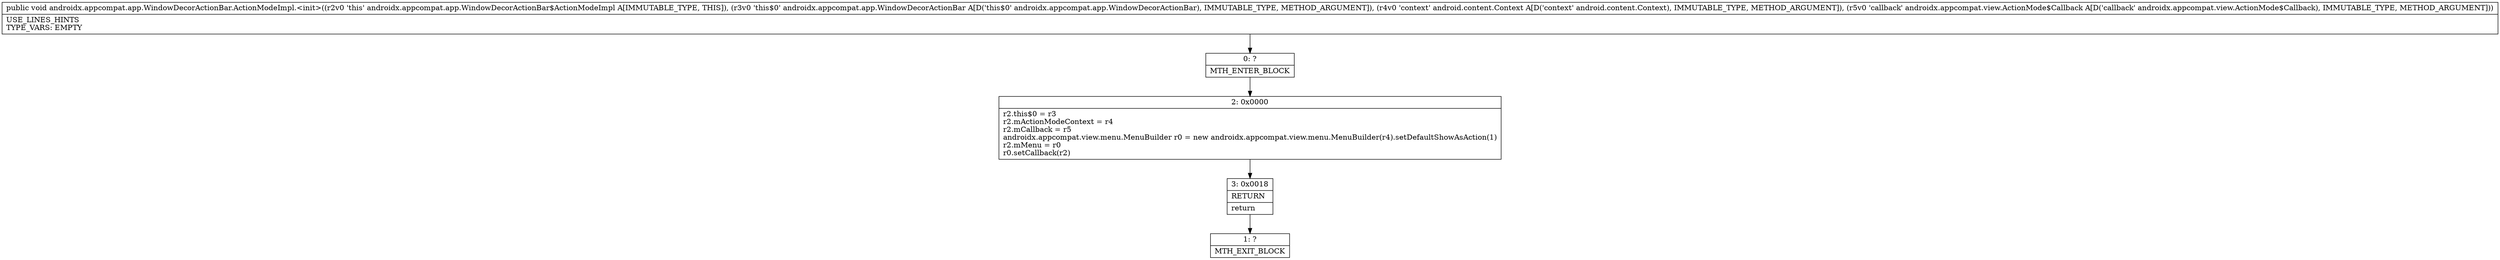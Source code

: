 digraph "CFG forandroidx.appcompat.app.WindowDecorActionBar.ActionModeImpl.\<init\>(Landroidx\/appcompat\/app\/WindowDecorActionBar;Landroid\/content\/Context;Landroidx\/appcompat\/view\/ActionMode$Callback;)V" {
Node_0 [shape=record,label="{0\:\ ?|MTH_ENTER_BLOCK\l}"];
Node_2 [shape=record,label="{2\:\ 0x0000|r2.this$0 = r3\lr2.mActionModeContext = r4\lr2.mCallback = r5\landroidx.appcompat.view.menu.MenuBuilder r0 = new androidx.appcompat.view.menu.MenuBuilder(r4).setDefaultShowAsAction(1)\lr2.mMenu = r0\lr0.setCallback(r2)\l}"];
Node_3 [shape=record,label="{3\:\ 0x0018|RETURN\l|return\l}"];
Node_1 [shape=record,label="{1\:\ ?|MTH_EXIT_BLOCK\l}"];
MethodNode[shape=record,label="{public void androidx.appcompat.app.WindowDecorActionBar.ActionModeImpl.\<init\>((r2v0 'this' androidx.appcompat.app.WindowDecorActionBar$ActionModeImpl A[IMMUTABLE_TYPE, THIS]), (r3v0 'this$0' androidx.appcompat.app.WindowDecorActionBar A[D('this$0' androidx.appcompat.app.WindowDecorActionBar), IMMUTABLE_TYPE, METHOD_ARGUMENT]), (r4v0 'context' android.content.Context A[D('context' android.content.Context), IMMUTABLE_TYPE, METHOD_ARGUMENT]), (r5v0 'callback' androidx.appcompat.view.ActionMode$Callback A[D('callback' androidx.appcompat.view.ActionMode$Callback), IMMUTABLE_TYPE, METHOD_ARGUMENT]))  | USE_LINES_HINTS\lTYPE_VARS: EMPTY\l}"];
MethodNode -> Node_0;Node_0 -> Node_2;
Node_2 -> Node_3;
Node_3 -> Node_1;
}


